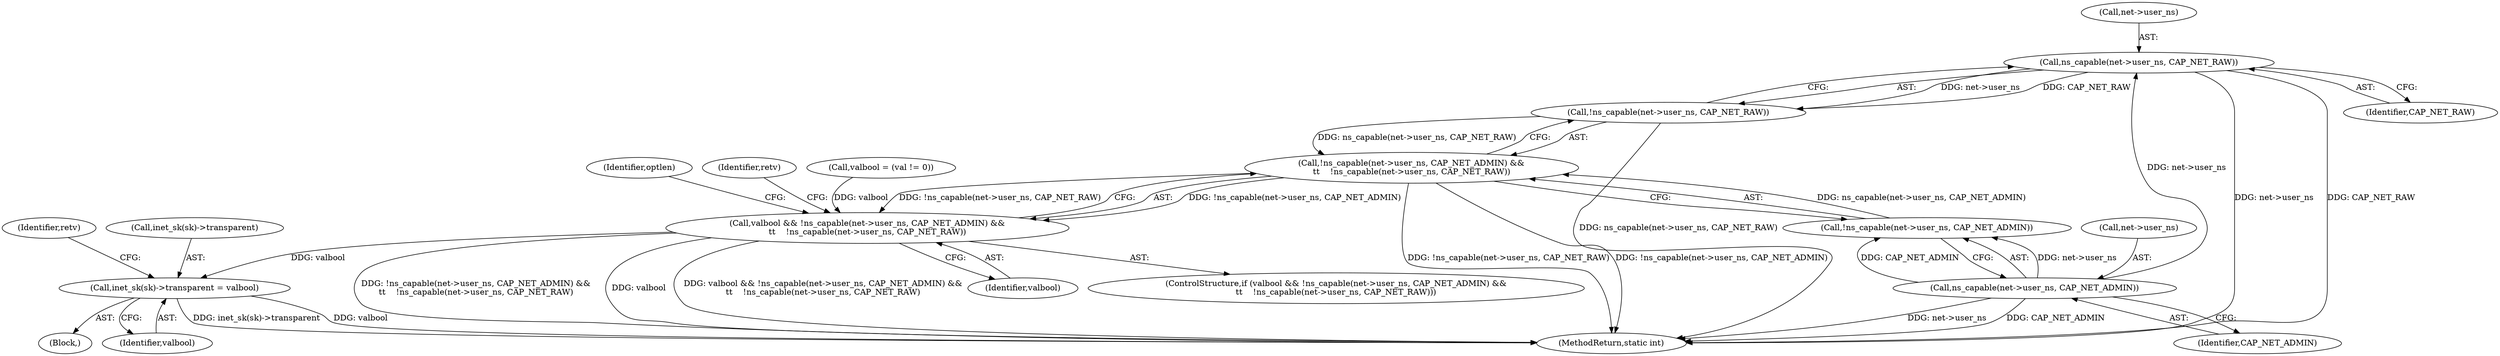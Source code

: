digraph "0_linux_45f6fad84cc305103b28d73482b344d7f5b76f39_11@pointer" {
"1000756" [label="(Call,ns_capable(net->user_ns, CAP_NET_RAW))"];
"1000750" [label="(Call,ns_capable(net->user_ns, CAP_NET_ADMIN))"];
"1000755" [label="(Call,!ns_capable(net->user_ns, CAP_NET_RAW))"];
"1000748" [label="(Call,!ns_capable(net->user_ns, CAP_NET_ADMIN) &&\n\t\t    !ns_capable(net->user_ns, CAP_NET_RAW))"];
"1000746" [label="(Call,valbool && !ns_capable(net->user_ns, CAP_NET_ADMIN) &&\n\t\t    !ns_capable(net->user_ns, CAP_NET_RAW))"];
"1000773" [label="(Call,inet_sk(sk)->transparent = valbool)"];
"1000747" [label="(Identifier,valbool)"];
"1000763" [label="(Identifier,retv)"];
"1000757" [label="(Call,net->user_ns)"];
"1000774" [label="(Call,inet_sk(sk)->transparent)"];
"1000778" [label="(Identifier,valbool)"];
"1000750" [label="(Call,ns_capable(net->user_ns, CAP_NET_ADMIN))"];
"1000755" [label="(Call,!ns_capable(net->user_ns, CAP_NET_RAW))"];
"1000773" [label="(Call,inet_sk(sk)->transparent = valbool)"];
"1000756" [label="(Call,ns_capable(net->user_ns, CAP_NET_RAW))"];
"1000748" [label="(Call,!ns_capable(net->user_ns, CAP_NET_ADMIN) &&\n\t\t    !ns_capable(net->user_ns, CAP_NET_RAW))"];
"1000745" [label="(ControlStructure,if (valbool && !ns_capable(net->user_ns, CAP_NET_ADMIN) &&\n\t\t    !ns_capable(net->user_ns, CAP_NET_RAW)))"];
"1000191" [label="(Block,)"];
"1000751" [label="(Call,net->user_ns)"];
"1000170" [label="(Call,valbool = (val != 0))"];
"1000749" [label="(Call,!ns_capable(net->user_ns, CAP_NET_ADMIN))"];
"1002046" [label="(MethodReturn,static int)"];
"1000746" [label="(Call,valbool && !ns_capable(net->user_ns, CAP_NET_ADMIN) &&\n\t\t    !ns_capable(net->user_ns, CAP_NET_RAW))"];
"1000754" [label="(Identifier,CAP_NET_ADMIN)"];
"1000780" [label="(Identifier,retv)"];
"1000769" [label="(Identifier,optlen)"];
"1000760" [label="(Identifier,CAP_NET_RAW)"];
"1000756" -> "1000755"  [label="AST: "];
"1000756" -> "1000760"  [label="CFG: "];
"1000757" -> "1000756"  [label="AST: "];
"1000760" -> "1000756"  [label="AST: "];
"1000755" -> "1000756"  [label="CFG: "];
"1000756" -> "1002046"  [label="DDG: net->user_ns"];
"1000756" -> "1002046"  [label="DDG: CAP_NET_RAW"];
"1000756" -> "1000755"  [label="DDG: net->user_ns"];
"1000756" -> "1000755"  [label="DDG: CAP_NET_RAW"];
"1000750" -> "1000756"  [label="DDG: net->user_ns"];
"1000750" -> "1000749"  [label="AST: "];
"1000750" -> "1000754"  [label="CFG: "];
"1000751" -> "1000750"  [label="AST: "];
"1000754" -> "1000750"  [label="AST: "];
"1000749" -> "1000750"  [label="CFG: "];
"1000750" -> "1002046"  [label="DDG: CAP_NET_ADMIN"];
"1000750" -> "1002046"  [label="DDG: net->user_ns"];
"1000750" -> "1000749"  [label="DDG: net->user_ns"];
"1000750" -> "1000749"  [label="DDG: CAP_NET_ADMIN"];
"1000755" -> "1000748"  [label="AST: "];
"1000748" -> "1000755"  [label="CFG: "];
"1000755" -> "1002046"  [label="DDG: ns_capable(net->user_ns, CAP_NET_RAW)"];
"1000755" -> "1000748"  [label="DDG: ns_capable(net->user_ns, CAP_NET_RAW)"];
"1000748" -> "1000746"  [label="AST: "];
"1000748" -> "1000749"  [label="CFG: "];
"1000749" -> "1000748"  [label="AST: "];
"1000746" -> "1000748"  [label="CFG: "];
"1000748" -> "1002046"  [label="DDG: !ns_capable(net->user_ns, CAP_NET_RAW)"];
"1000748" -> "1002046"  [label="DDG: !ns_capable(net->user_ns, CAP_NET_ADMIN)"];
"1000748" -> "1000746"  [label="DDG: !ns_capable(net->user_ns, CAP_NET_ADMIN)"];
"1000748" -> "1000746"  [label="DDG: !ns_capable(net->user_ns, CAP_NET_RAW)"];
"1000749" -> "1000748"  [label="DDG: ns_capable(net->user_ns, CAP_NET_ADMIN)"];
"1000746" -> "1000745"  [label="AST: "];
"1000746" -> "1000747"  [label="CFG: "];
"1000747" -> "1000746"  [label="AST: "];
"1000763" -> "1000746"  [label="CFG: "];
"1000769" -> "1000746"  [label="CFG: "];
"1000746" -> "1002046"  [label="DDG: !ns_capable(net->user_ns, CAP_NET_ADMIN) &&\n\t\t    !ns_capable(net->user_ns, CAP_NET_RAW)"];
"1000746" -> "1002046"  [label="DDG: valbool"];
"1000746" -> "1002046"  [label="DDG: valbool && !ns_capable(net->user_ns, CAP_NET_ADMIN) &&\n\t\t    !ns_capable(net->user_ns, CAP_NET_RAW)"];
"1000170" -> "1000746"  [label="DDG: valbool"];
"1000746" -> "1000773"  [label="DDG: valbool"];
"1000773" -> "1000191"  [label="AST: "];
"1000773" -> "1000778"  [label="CFG: "];
"1000774" -> "1000773"  [label="AST: "];
"1000778" -> "1000773"  [label="AST: "];
"1000780" -> "1000773"  [label="CFG: "];
"1000773" -> "1002046"  [label="DDG: inet_sk(sk)->transparent"];
"1000773" -> "1002046"  [label="DDG: valbool"];
}
